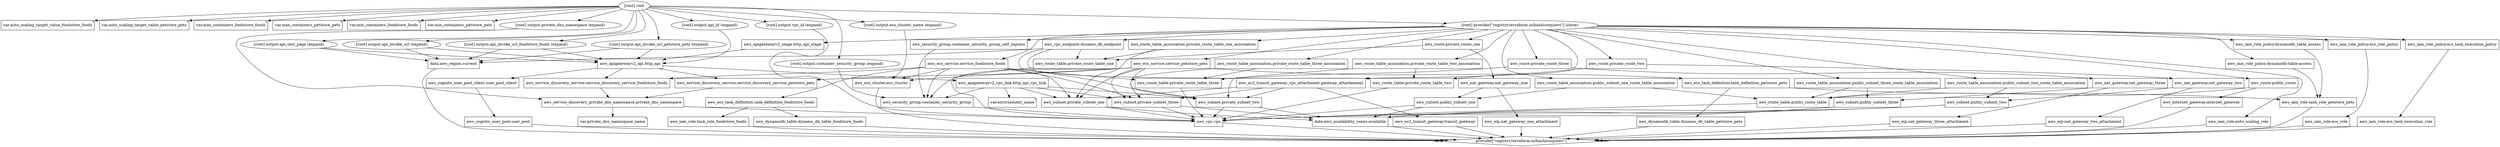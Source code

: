 digraph {
	compound = "true"
	newrank = "true"
	subgraph "root" {
		"[root] aws_apigatewayv2_api.http_api (expand)" [label = "aws_apigatewayv2_api.http_api", shape = "box"]
		"[root] aws_apigatewayv2_stage.http_api_stage (expand)" [label = "aws_apigatewayv2_stage.http_api_stage", shape = "box"]
		"[root] aws_apigatewayv2_vpc_link.http_api_vpc_link (expand)" [label = "aws_apigatewayv2_vpc_link.http_api_vpc_link", shape = "box"]
		"[root] aws_cognito_user_pool.user_pool (expand)" [label = "aws_cognito_user_pool.user_pool", shape = "box"]
		"[root] aws_cognito_user_pool_client.user_pool_client (expand)" [label = "aws_cognito_user_pool_client.user_pool_client", shape = "box"]
		"[root] aws_dynamodb_table.dynamo_db_table_foodstore_foods (expand)" [label = "aws_dynamodb_table.dynamo_db_table_foodstore_foods", shape = "box"]
		"[root] aws_dynamodb_table.dynamo_db_table_petstore_pets (expand)" [label = "aws_dynamodb_table.dynamo_db_table_petstore_pets", shape = "box"]
		"[root] aws_ec2_transit_gateway.transit_gateway (expand)" [label = "aws_ec2_transit_gateway.transit_gateway", shape = "box"]
		"[root] aws_ec2_transit_gateway_vpc_attachment.gateway_attachement (expand)" [label = "aws_ec2_transit_gateway_vpc_attachment.gateway_attachement", shape = "box"]
		"[root] aws_ecs_cluster.ecs_cluster (expand)" [label = "aws_ecs_cluster.ecs_cluster", shape = "box"]
		"[root] aws_ecs_service.service_foodstore_foods (expand)" [label = "aws_ecs_service.service_foodstore_foods", shape = "box"]
		"[root] aws_ecs_service.service_petstore_pets (expand)" [label = "aws_ecs_service.service_petstore_pets", shape = "box"]
		"[root] aws_ecs_task_definition.task_definition_foodstore_foods (expand)" [label = "aws_ecs_task_definition.task_definition_foodstore_foods", shape = "box"]
		"[root] aws_ecs_task_definition.task_definition_petstore_pets (expand)" [label = "aws_ecs_task_definition.task_definition_petstore_pets", shape = "box"]
		"[root] aws_eip.nat_gateway_one_attachment (expand)" [label = "aws_eip.nat_gateway_one_attachment", shape = "box"]
		"[root] aws_eip.nat_gateway_three_attachment (expand)" [label = "aws_eip.nat_gateway_three_attachment", shape = "box"]
		"[root] aws_eip.nat_gateway_two_attachment (expand)" [label = "aws_eip.nat_gateway_two_attachment", shape = "box"]
		"[root] aws_iam_role.auto_scaling_role (expand)" [label = "aws_iam_role.auto_scaling_role", shape = "box"]
		"[root] aws_iam_role.ecs_role (expand)" [label = "aws_iam_role.ecs_role", shape = "box"]
		"[root] aws_iam_role.ecs_task_execution_role (expand)" [label = "aws_iam_role.ecs_task_execution_role", shape = "box"]
		"[root] aws_iam_role.task_role_foodstore_foods (expand)" [label = "aws_iam_role.task_role_foodstore_foods", shape = "box"]
		"[root] aws_iam_role.task_role_petstore_pets (expand)" [label = "aws_iam_role.task_role_petstore_pets", shape = "box"]
		"[root] aws_iam_role_policy.dynamodb-table-access (expand)" [label = "aws_iam_role_policy.dynamodb-table-access", shape = "box"]
		"[root] aws_iam_role_policy.dynamodb_table_access (expand)" [label = "aws_iam_role_policy.dynamodb_table_access", shape = "box"]
		"[root] aws_iam_role_policy.ecs_role_policy (expand)" [label = "aws_iam_role_policy.ecs_role_policy", shape = "box"]
		"[root] aws_iam_role_policy.ecs_task_execution_policy (expand)" [label = "aws_iam_role_policy.ecs_task_execution_policy", shape = "box"]
		"[root] aws_internet_gateway.internet_gateway (expand)" [label = "aws_internet_gateway.internet_gateway", shape = "box"]
		"[root] aws_nat_gateway.nat_gateway_one (expand)" [label = "aws_nat_gateway.nat_gateway_one", shape = "box"]
		"[root] aws_nat_gateway.nat_gateway_three (expand)" [label = "aws_nat_gateway.nat_gateway_three", shape = "box"]
		"[root] aws_nat_gateway.nat_gateway_two (expand)" [label = "aws_nat_gateway.nat_gateway_two", shape = "box"]
		"[root] aws_route.private_route_one (expand)" [label = "aws_route.private_route_one", shape = "box"]
		"[root] aws_route.private_route_three (expand)" [label = "aws_route.private_route_three", shape = "box"]
		"[root] aws_route.private_route_two (expand)" [label = "aws_route.private_route_two", shape = "box"]
		"[root] aws_route.public_route (expand)" [label = "aws_route.public_route", shape = "box"]
		"[root] aws_route_table.private_route_table_one (expand)" [label = "aws_route_table.private_route_table_one", shape = "box"]
		"[root] aws_route_table.private_route_table_three (expand)" [label = "aws_route_table.private_route_table_three", shape = "box"]
		"[root] aws_route_table.private_route_table_two (expand)" [label = "aws_route_table.private_route_table_two", shape = "box"]
		"[root] aws_route_table.public_route_table (expand)" [label = "aws_route_table.public_route_table", shape = "box"]
		"[root] aws_route_table_association.private_route_table_one_association (expand)" [label = "aws_route_table_association.private_route_table_one_association", shape = "box"]
		"[root] aws_route_table_association.private_route_table_three_association (expand)" [label = "aws_route_table_association.private_route_table_three_association", shape = "box"]
		"[root] aws_route_table_association.private_route_table_two_association (expand)" [label = "aws_route_table_association.private_route_table_two_association", shape = "box"]
		"[root] aws_route_table_association.public_subnet_one_route_table_association (expand)" [label = "aws_route_table_association.public_subnet_one_route_table_association", shape = "box"]
		"[root] aws_route_table_association.public_subnet_three_route_table_association (expand)" [label = "aws_route_table_association.public_subnet_three_route_table_association", shape = "box"]
		"[root] aws_route_table_association.public_subnet_two_route_table_association (expand)" [label = "aws_route_table_association.public_subnet_two_route_table_association", shape = "box"]
		"[root] aws_security_group.container_security_group (expand)" [label = "aws_security_group.container_security_group", shape = "box"]
		"[root] aws_security_group.container_security_group_self_ingress (expand)" [label = "aws_security_group.container_security_group_self_ingress", shape = "box"]
		"[root] aws_service_discovery_private_dns_namespace.private_dns_namespace (expand)" [label = "aws_service_discovery_private_dns_namespace.private_dns_namespace", shape = "box"]
		"[root] aws_service_discovery_service.service_discovery_service_foodstore_foods (expand)" [label = "aws_service_discovery_service.service_discovery_service_foodstore_foods", shape = "box"]
		"[root] aws_service_discovery_service.service_discovery_service_petstore_pets (expand)" [label = "aws_service_discovery_service.service_discovery_service_petstore_pets", shape = "box"]
		"[root] aws_subnet.private_subnet_one (expand)" [label = "aws_subnet.private_subnet_one", shape = "box"]
		"[root] aws_subnet.private_subnet_three (expand)" [label = "aws_subnet.private_subnet_three", shape = "box"]
		"[root] aws_subnet.private_subnet_two (expand)" [label = "aws_subnet.private_subnet_two", shape = "box"]
		"[root] aws_subnet.public_subnet_one (expand)" [label = "aws_subnet.public_subnet_one", shape = "box"]
		"[root] aws_subnet.public_subnet_three (expand)" [label = "aws_subnet.public_subnet_three", shape = "box"]
		"[root] aws_subnet.public_subnet_two (expand)" [label = "aws_subnet.public_subnet_two", shape = "box"]
		"[root] aws_vpc.vpc (expand)" [label = "aws_vpc.vpc", shape = "box"]
		"[root] aws_vpc_endpoint.dynamo_db_endpoint (expand)" [label = "aws_vpc_endpoint.dynamo_db_endpoint", shape = "box"]
		"[root] data.aws_availability_zones.available (expand)" [label = "data.aws_availability_zones.available", shape = "box"]
		"[root] data.aws_region.current (expand)" [label = "data.aws_region.current", shape = "box"]
		"[root] provider[\"registry.terraform.io/hashicorp/aws\"]" [label = "provider[\"registry.terraform.io/hashicorp/aws\"]", shape = "diamond"]
		"[root] var.auto_scaling_target_value_foodstore_foods" [label = "var.auto_scaling_target_value_foodstore_foods", shape = "note"]
		"[root] var.auto_scaling_target_value_petstore_pets" [label = "var.auto_scaling_target_value_petstore_pets", shape = "note"]
		"[root] var.environment_name" [label = "var.environment_name", shape = "note"]
		"[root] var.max_containers_foodstore_foods" [label = "var.max_containers_foodstore_foods", shape = "note"]
		"[root] var.max_containers_petstore_pets" [label = "var.max_containers_petstore_pets", shape = "note"]
		"[root] var.min_containers_foodstore_foods" [label = "var.min_containers_foodstore_foods", shape = "note"]
		"[root] var.min_containers_petstore_pets" [label = "var.min_containers_petstore_pets", shape = "note"]
		"[root] var.private_dns_namespace_name" [label = "var.private_dns_namespace_name", shape = "note"]
		"[root] aws_apigatewayv2_api.http_api (expand)" -> "[root] aws_apigatewayv2_vpc_link.http_api_vpc_link (expand)"
		"[root] aws_apigatewayv2_api.http_api (expand)" -> "[root] aws_cognito_user_pool_client.user_pool_client (expand)"
		"[root] aws_apigatewayv2_api.http_api (expand)" -> "[root] aws_service_discovery_service.service_discovery_service_foodstore_foods (expand)"
		"[root] aws_apigatewayv2_api.http_api (expand)" -> "[root] aws_service_discovery_service.service_discovery_service_petstore_pets (expand)"
		"[root] aws_apigatewayv2_stage.http_api_stage (expand)" -> "[root] aws_apigatewayv2_api.http_api (expand)"
		"[root] aws_apigatewayv2_vpc_link.http_api_vpc_link (expand)" -> "[root] aws_security_group.container_security_group (expand)"
		"[root] aws_apigatewayv2_vpc_link.http_api_vpc_link (expand)" -> "[root] aws_subnet.private_subnet_one (expand)"
		"[root] aws_apigatewayv2_vpc_link.http_api_vpc_link (expand)" -> "[root] aws_subnet.private_subnet_three (expand)"
		"[root] aws_apigatewayv2_vpc_link.http_api_vpc_link (expand)" -> "[root] aws_subnet.private_subnet_two (expand)"
		"[root] aws_apigatewayv2_vpc_link.http_api_vpc_link (expand)" -> "[root] var.environment_name"
		"[root] aws_cognito_user_pool.user_pool (expand)" -> "[root] provider[\"registry.terraform.io/hashicorp/aws\"]"
		"[root] aws_cognito_user_pool_client.user_pool_client (expand)" -> "[root] aws_cognito_user_pool.user_pool (expand)"
		"[root] aws_dynamodb_table.dynamo_db_table_foodstore_foods (expand)" -> "[root] provider[\"registry.terraform.io/hashicorp/aws\"]"
		"[root] aws_dynamodb_table.dynamo_db_table_petstore_pets (expand)" -> "[root] provider[\"registry.terraform.io/hashicorp/aws\"]"
		"[root] aws_ec2_transit_gateway.transit_gateway (expand)" -> "[root] provider[\"registry.terraform.io/hashicorp/aws\"]"
		"[root] aws_ec2_transit_gateway_vpc_attachment.gateway_attachement (expand)" -> "[root] aws_ec2_transit_gateway.transit_gateway (expand)"
		"[root] aws_ec2_transit_gateway_vpc_attachment.gateway_attachement (expand)" -> "[root] aws_subnet.private_subnet_one (expand)"
		"[root] aws_ec2_transit_gateway_vpc_attachment.gateway_attachement (expand)" -> "[root] aws_subnet.private_subnet_three (expand)"
		"[root] aws_ec2_transit_gateway_vpc_attachment.gateway_attachement (expand)" -> "[root] aws_subnet.private_subnet_two (expand)"
		"[root] aws_ecs_cluster.ecs_cluster (expand)" -> "[root] provider[\"registry.terraform.io/hashicorp/aws\"]"
		"[root] aws_ecs_service.service_foodstore_foods (expand)" -> "[root] aws_ecs_cluster.ecs_cluster (expand)"
		"[root] aws_ecs_service.service_foodstore_foods (expand)" -> "[root] aws_ecs_task_definition.task_definition_foodstore_foods (expand)"
		"[root] aws_ecs_service.service_foodstore_foods (expand)" -> "[root] aws_security_group.container_security_group (expand)"
		"[root] aws_ecs_service.service_foodstore_foods (expand)" -> "[root] aws_service_discovery_service.service_discovery_service_foodstore_foods (expand)"
		"[root] aws_ecs_service.service_foodstore_foods (expand)" -> "[root] aws_subnet.private_subnet_one (expand)"
		"[root] aws_ecs_service.service_foodstore_foods (expand)" -> "[root] aws_subnet.private_subnet_three (expand)"
		"[root] aws_ecs_service.service_foodstore_foods (expand)" -> "[root] aws_subnet.private_subnet_two (expand)"
		"[root] aws_ecs_service.service_petstore_pets (expand)" -> "[root] aws_ecs_cluster.ecs_cluster (expand)"
		"[root] aws_ecs_service.service_petstore_pets (expand)" -> "[root] aws_ecs_task_definition.task_definition_petstore_pets (expand)"
		"[root] aws_ecs_service.service_petstore_pets (expand)" -> "[root] aws_security_group.container_security_group (expand)"
		"[root] aws_ecs_service.service_petstore_pets (expand)" -> "[root] aws_service_discovery_service.service_discovery_service_petstore_pets (expand)"
		"[root] aws_ecs_service.service_petstore_pets (expand)" -> "[root] aws_subnet.private_subnet_one (expand)"
		"[root] aws_ecs_service.service_petstore_pets (expand)" -> "[root] aws_subnet.private_subnet_three (expand)"
		"[root] aws_ecs_service.service_petstore_pets (expand)" -> "[root] aws_subnet.private_subnet_two (expand)"
		"[root] aws_ecs_task_definition.task_definition_foodstore_foods (expand)" -> "[root] aws_dynamodb_table.dynamo_db_table_foodstore_foods (expand)"
		"[root] aws_ecs_task_definition.task_definition_foodstore_foods (expand)" -> "[root] aws_iam_role.task_role_foodstore_foods (expand)"
		"[root] aws_ecs_task_definition.task_definition_petstore_pets (expand)" -> "[root] aws_dynamodb_table.dynamo_db_table_petstore_pets (expand)"
		"[root] aws_ecs_task_definition.task_definition_petstore_pets (expand)" -> "[root] aws_iam_role.task_role_petstore_pets (expand)"
		"[root] aws_eip.nat_gateway_one_attachment (expand)" -> "[root] provider[\"registry.terraform.io/hashicorp/aws\"]"
		"[root] aws_eip.nat_gateway_three_attachment (expand)" -> "[root] provider[\"registry.terraform.io/hashicorp/aws\"]"
		"[root] aws_eip.nat_gateway_two_attachment (expand)" -> "[root] provider[\"registry.terraform.io/hashicorp/aws\"]"
		"[root] aws_iam_role.auto_scaling_role (expand)" -> "[root] provider[\"registry.terraform.io/hashicorp/aws\"]"
		"[root] aws_iam_role.ecs_role (expand)" -> "[root] provider[\"registry.terraform.io/hashicorp/aws\"]"
		"[root] aws_iam_role.ecs_task_execution_role (expand)" -> "[root] provider[\"registry.terraform.io/hashicorp/aws\"]"
		"[root] aws_iam_role.task_role_foodstore_foods (expand)" -> "[root] provider[\"registry.terraform.io/hashicorp/aws\"]"
		"[root] aws_iam_role.task_role_petstore_pets (expand)" -> "[root] provider[\"registry.terraform.io/hashicorp/aws\"]"
		"[root] aws_iam_role_policy.dynamodb-table-access (expand)" -> "[root] aws_iam_role.task_role_petstore_pets (expand)"
		"[root] aws_iam_role_policy.dynamodb_table_access (expand)" -> "[root] aws_iam_role.task_role_petstore_pets (expand)"
		"[root] aws_iam_role_policy.ecs_role_policy (expand)" -> "[root] aws_iam_role.ecs_role (expand)"
		"[root] aws_iam_role_policy.ecs_task_execution_policy (expand)" -> "[root] aws_iam_role.ecs_task_execution_role (expand)"
		"[root] aws_internet_gateway.internet_gateway (expand)" -> "[root] provider[\"registry.terraform.io/hashicorp/aws\"]"
		"[root] aws_nat_gateway.nat_gateway_one (expand)" -> "[root] aws_eip.nat_gateway_one_attachment (expand)"
		"[root] aws_nat_gateway.nat_gateway_one (expand)" -> "[root] aws_subnet.public_subnet_one (expand)"
		"[root] aws_nat_gateway.nat_gateway_three (expand)" -> "[root] aws_eip.nat_gateway_three_attachment (expand)"
		"[root] aws_nat_gateway.nat_gateway_three (expand)" -> "[root] aws_subnet.public_subnet_three (expand)"
		"[root] aws_nat_gateway.nat_gateway_two (expand)" -> "[root] aws_eip.nat_gateway_two_attachment (expand)"
		"[root] aws_nat_gateway.nat_gateway_two (expand)" -> "[root] aws_subnet.public_subnet_two (expand)"
		"[root] aws_route.private_route_one (expand)" -> "[root] aws_nat_gateway.nat_gateway_one (expand)"
		"[root] aws_route.private_route_one (expand)" -> "[root] aws_route_table.private_route_table_one (expand)"
		"[root] aws_route.private_route_three (expand)" -> "[root] aws_nat_gateway.nat_gateway_three (expand)"
		"[root] aws_route.private_route_three (expand)" -> "[root] aws_route_table.private_route_table_three (expand)"
		"[root] aws_route.private_route_two (expand)" -> "[root] aws_nat_gateway.nat_gateway_two (expand)"
		"[root] aws_route.private_route_two (expand)" -> "[root] aws_route_table.private_route_table_two (expand)"
		"[root] aws_route.public_route (expand)" -> "[root] aws_internet_gateway.internet_gateway (expand)"
		"[root] aws_route.public_route (expand)" -> "[root] aws_route_table.public_route_table (expand)"
		"[root] aws_route_table.private_route_table_one (expand)" -> "[root] aws_vpc.vpc (expand)"
		"[root] aws_route_table.private_route_table_three (expand)" -> "[root] aws_vpc.vpc (expand)"
		"[root] aws_route_table.private_route_table_two (expand)" -> "[root] aws_vpc.vpc (expand)"
		"[root] aws_route_table.public_route_table (expand)" -> "[root] aws_vpc.vpc (expand)"
		"[root] aws_route_table_association.private_route_table_one_association (expand)" -> "[root] aws_route_table.private_route_table_one (expand)"
		"[root] aws_route_table_association.private_route_table_one_association (expand)" -> "[root] aws_subnet.private_subnet_one (expand)"
		"[root] aws_route_table_association.private_route_table_three_association (expand)" -> "[root] aws_route_table.private_route_table_three (expand)"
		"[root] aws_route_table_association.private_route_table_three_association (expand)" -> "[root] aws_subnet.private_subnet_three (expand)"
		"[root] aws_route_table_association.private_route_table_two_association (expand)" -> "[root] aws_route_table.private_route_table_two (expand)"
		"[root] aws_route_table_association.private_route_table_two_association (expand)" -> "[root] aws_subnet.private_subnet_two (expand)"
		"[root] aws_route_table_association.public_subnet_one_route_table_association (expand)" -> "[root] aws_route_table.public_route_table (expand)"
		"[root] aws_route_table_association.public_subnet_one_route_table_association (expand)" -> "[root] aws_subnet.public_subnet_one (expand)"
		"[root] aws_route_table_association.public_subnet_three_route_table_association (expand)" -> "[root] aws_route_table.public_route_table (expand)"
		"[root] aws_route_table_association.public_subnet_three_route_table_association (expand)" -> "[root] aws_subnet.public_subnet_three (expand)"
		"[root] aws_route_table_association.public_subnet_two_route_table_association (expand)" -> "[root] aws_route_table.public_route_table (expand)"
		"[root] aws_route_table_association.public_subnet_two_route_table_association (expand)" -> "[root] aws_subnet.public_subnet_two (expand)"
		"[root] aws_security_group.container_security_group (expand)" -> "[root] aws_vpc.vpc (expand)"
		"[root] aws_security_group.container_security_group_self_ingress (expand)" -> "[root] aws_security_group.container_security_group (expand)"
		"[root] aws_service_discovery_private_dns_namespace.private_dns_namespace (expand)" -> "[root] aws_vpc.vpc (expand)"
		"[root] aws_service_discovery_private_dns_namespace.private_dns_namespace (expand)" -> "[root] var.private_dns_namespace_name"
		"[root] aws_service_discovery_service.service_discovery_service_foodstore_foods (expand)" -> "[root] aws_service_discovery_private_dns_namespace.private_dns_namespace (expand)"
		"[root] aws_service_discovery_service.service_discovery_service_petstore_pets (expand)" -> "[root] aws_service_discovery_private_dns_namespace.private_dns_namespace (expand)"
		"[root] aws_subnet.private_subnet_one (expand)" -> "[root] aws_vpc.vpc (expand)"
		"[root] aws_subnet.private_subnet_one (expand)" -> "[root] data.aws_availability_zones.available (expand)"
		"[root] aws_subnet.private_subnet_three (expand)" -> "[root] aws_vpc.vpc (expand)"
		"[root] aws_subnet.private_subnet_three (expand)" -> "[root] data.aws_availability_zones.available (expand)"
		"[root] aws_subnet.private_subnet_two (expand)" -> "[root] aws_vpc.vpc (expand)"
		"[root] aws_subnet.private_subnet_two (expand)" -> "[root] data.aws_availability_zones.available (expand)"
		"[root] aws_subnet.public_subnet_one (expand)" -> "[root] aws_vpc.vpc (expand)"
		"[root] aws_subnet.public_subnet_one (expand)" -> "[root] data.aws_availability_zones.available (expand)"
		"[root] aws_subnet.public_subnet_three (expand)" -> "[root] aws_vpc.vpc (expand)"
		"[root] aws_subnet.public_subnet_three (expand)" -> "[root] data.aws_availability_zones.available (expand)"
		"[root] aws_subnet.public_subnet_two (expand)" -> "[root] aws_vpc.vpc (expand)"
		"[root] aws_subnet.public_subnet_two (expand)" -> "[root] data.aws_availability_zones.available (expand)"
		"[root] aws_vpc.vpc (expand)" -> "[root] provider[\"registry.terraform.io/hashicorp/aws\"]"
		"[root] aws_vpc_endpoint.dynamo_db_endpoint (expand)" -> "[root] aws_route_table.private_route_table_one (expand)"
		"[root] aws_vpc_endpoint.dynamo_db_endpoint (expand)" -> "[root] aws_route_table.private_route_table_three (expand)"
		"[root] aws_vpc_endpoint.dynamo_db_endpoint (expand)" -> "[root] aws_route_table.private_route_table_two (expand)"
		"[root] aws_vpc_endpoint.dynamo_db_endpoint (expand)" -> "[root] data.aws_region.current (expand)"
		"[root] data.aws_availability_zones.available (expand)" -> "[root] provider[\"registry.terraform.io/hashicorp/aws\"]"
		"[root] data.aws_region.current (expand)" -> "[root] provider[\"registry.terraform.io/hashicorp/aws\"]"
		"[root] output.api_id (expand)" -> "[root] aws_apigatewayv2_api.http_api (expand)"
		"[root] output.api_invoke_url (expand)" -> "[root] aws_apigatewayv2_api.http_api (expand)"
		"[root] output.api_invoke_url (expand)" -> "[root] data.aws_region.current (expand)"
		"[root] output.api_invoke_url_foodstore_foods (expand)" -> "[root] aws_apigatewayv2_api.http_api (expand)"
		"[root] output.api_invoke_url_foodstore_foods (expand)" -> "[root] data.aws_region.current (expand)"
		"[root] output.api_invoke_url_petstore_pets (expand)" -> "[root] aws_apigatewayv2_api.http_api (expand)"
		"[root] output.api_invoke_url_petstore_pets (expand)" -> "[root] data.aws_region.current (expand)"
		"[root] output.api_test_page (expand)" -> "[root] aws_apigatewayv2_api.http_api (expand)"
		"[root] output.api_test_page (expand)" -> "[root] data.aws_region.current (expand)"
		"[root] output.container_security_group (expand)" -> "[root] aws_security_group.container_security_group (expand)"
		"[root] output.ecs_cluster_name (expand)" -> "[root] aws_ecs_cluster.ecs_cluster (expand)"
		"[root] output.private_dns_namespace (expand)" -> "[root] aws_service_discovery_private_dns_namespace.private_dns_namespace (expand)"
		"[root] output.vpc_id (expand)" -> "[root] aws_vpc.vpc (expand)"
		"[root] provider[\"registry.terraform.io/hashicorp/aws\"] (close)" -> "[root] aws_apigatewayv2_stage.http_api_stage (expand)"
		"[root] provider[\"registry.terraform.io/hashicorp/aws\"] (close)" -> "[root] aws_ec2_transit_gateway_vpc_attachment.gateway_attachement (expand)"
		"[root] provider[\"registry.terraform.io/hashicorp/aws\"] (close)" -> "[root] aws_ecs_service.service_foodstore_foods (expand)"
		"[root] provider[\"registry.terraform.io/hashicorp/aws\"] (close)" -> "[root] aws_ecs_service.service_petstore_pets (expand)"
		"[root] provider[\"registry.terraform.io/hashicorp/aws\"] (close)" -> "[root] aws_iam_role.auto_scaling_role (expand)"
		"[root] provider[\"registry.terraform.io/hashicorp/aws\"] (close)" -> "[root] aws_iam_role_policy.dynamodb-table-access (expand)"
		"[root] provider[\"registry.terraform.io/hashicorp/aws\"] (close)" -> "[root] aws_iam_role_policy.dynamodb_table_access (expand)"
		"[root] provider[\"registry.terraform.io/hashicorp/aws\"] (close)" -> "[root] aws_iam_role_policy.ecs_role_policy (expand)"
		"[root] provider[\"registry.terraform.io/hashicorp/aws\"] (close)" -> "[root] aws_iam_role_policy.ecs_task_execution_policy (expand)"
		"[root] provider[\"registry.terraform.io/hashicorp/aws\"] (close)" -> "[root] aws_route.private_route_one (expand)"
		"[root] provider[\"registry.terraform.io/hashicorp/aws\"] (close)" -> "[root] aws_route.private_route_three (expand)"
		"[root] provider[\"registry.terraform.io/hashicorp/aws\"] (close)" -> "[root] aws_route.private_route_two (expand)"
		"[root] provider[\"registry.terraform.io/hashicorp/aws\"] (close)" -> "[root] aws_route.public_route (expand)"
		"[root] provider[\"registry.terraform.io/hashicorp/aws\"] (close)" -> "[root] aws_route_table_association.private_route_table_one_association (expand)"
		"[root] provider[\"registry.terraform.io/hashicorp/aws\"] (close)" -> "[root] aws_route_table_association.private_route_table_three_association (expand)"
		"[root] provider[\"registry.terraform.io/hashicorp/aws\"] (close)" -> "[root] aws_route_table_association.private_route_table_two_association (expand)"
		"[root] provider[\"registry.terraform.io/hashicorp/aws\"] (close)" -> "[root] aws_route_table_association.public_subnet_one_route_table_association (expand)"
		"[root] provider[\"registry.terraform.io/hashicorp/aws\"] (close)" -> "[root] aws_route_table_association.public_subnet_three_route_table_association (expand)"
		"[root] provider[\"registry.terraform.io/hashicorp/aws\"] (close)" -> "[root] aws_route_table_association.public_subnet_two_route_table_association (expand)"
		"[root] provider[\"registry.terraform.io/hashicorp/aws\"] (close)" -> "[root] aws_security_group.container_security_group_self_ingress (expand)"
		"[root] provider[\"registry.terraform.io/hashicorp/aws\"] (close)" -> "[root] aws_vpc_endpoint.dynamo_db_endpoint (expand)"
		"[root] root" -> "[root] output.api_id (expand)"
		"[root] root" -> "[root] output.api_invoke_url (expand)"
		"[root] root" -> "[root] output.api_invoke_url_foodstore_foods (expand)"
		"[root] root" -> "[root] output.api_invoke_url_petstore_pets (expand)"
		"[root] root" -> "[root] output.api_test_page (expand)"
		"[root] root" -> "[root] output.container_security_group (expand)"
		"[root] root" -> "[root] output.ecs_cluster_name (expand)"
		"[root] root" -> "[root] output.private_dns_namespace (expand)"
		"[root] root" -> "[root] output.vpc_id (expand)"
		"[root] root" -> "[root] provider[\"registry.terraform.io/hashicorp/aws\"] (close)"
		"[root] root" -> "[root] var.auto_scaling_target_value_foodstore_foods"
		"[root] root" -> "[root] var.auto_scaling_target_value_petstore_pets"
		"[root] root" -> "[root] var.max_containers_foodstore_foods"
		"[root] root" -> "[root] var.max_containers_petstore_pets"
		"[root] root" -> "[root] var.min_containers_foodstore_foods"
		"[root] root" -> "[root] var.min_containers_petstore_pets"
	}
}

